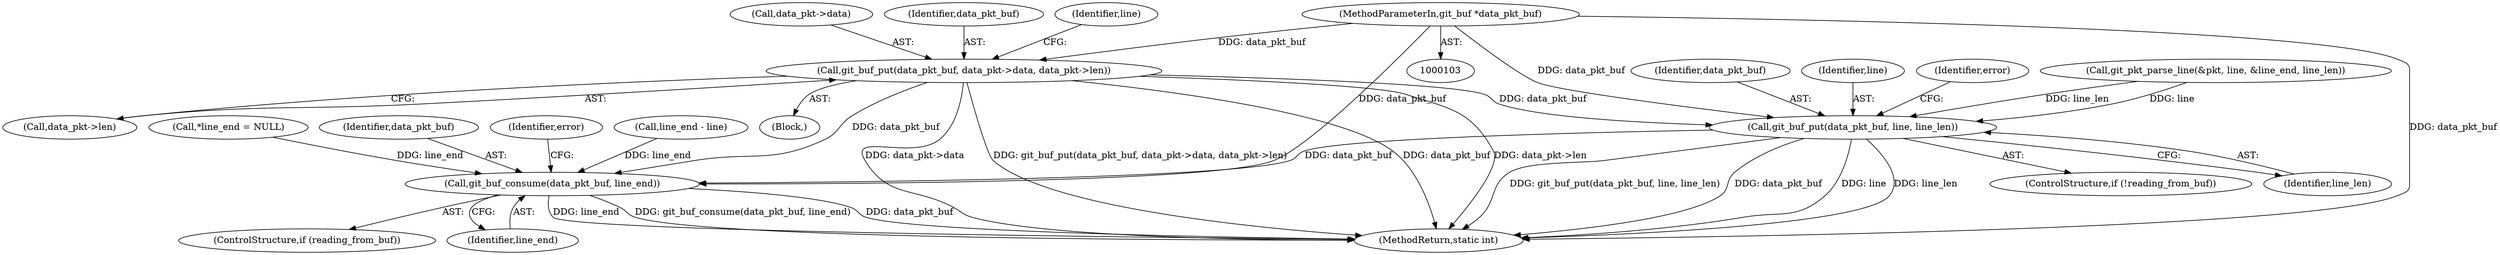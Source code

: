 digraph "0_libgit2_2fdef641fd0dd2828bd948234ae86de75221a11a_0@pointer" {
"1000127" [label="(Call,git_buf_put(data_pkt_buf, data_pkt->data, data_pkt->len))"];
"1000106" [label="(MethodParameterIn,git_buf *data_pkt_buf)"];
"1000179" [label="(Call,git_buf_put(data_pkt_buf, line, line_len))"];
"1000223" [label="(Call,git_buf_consume(data_pkt_buf, line_end))"];
"1000129" [label="(Call,data_pkt->data)"];
"1000111" [label="(Call,*line_end = NULL)"];
"1000106" [label="(MethodParameterIn,git_buf *data_pkt_buf)"];
"1000132" [label="(Call,data_pkt->len)"];
"1000224" [label="(Identifier,data_pkt_buf)"];
"1000180" [label="(Identifier,data_pkt_buf)"];
"1000126" [label="(Block,)"];
"1000176" [label="(ControlStructure,if (!reading_from_buf))"];
"1000181" [label="(Identifier,line)"];
"1000128" [label="(Identifier,data_pkt_buf)"];
"1000136" [label="(Identifier,line)"];
"1000228" [label="(MethodReturn,static int)"];
"1000227" [label="(Identifier,error)"];
"1000184" [label="(Identifier,error)"];
"1000223" [label="(Call,git_buf_consume(data_pkt_buf, line_end))"];
"1000225" [label="(Identifier,line_end)"];
"1000127" [label="(Call,git_buf_put(data_pkt_buf, data_pkt->data, data_pkt->len))"];
"1000164" [label="(Call,git_pkt_parse_line(&pkt, line, &line_end, line_len))"];
"1000182" [label="(Identifier,line_len)"];
"1000179" [label="(Call,git_buf_put(data_pkt_buf, line, line_len))"];
"1000195" [label="(Call,line_end - line)"];
"1000221" [label="(ControlStructure,if (reading_from_buf))"];
"1000127" -> "1000126"  [label="AST: "];
"1000127" -> "1000132"  [label="CFG: "];
"1000128" -> "1000127"  [label="AST: "];
"1000129" -> "1000127"  [label="AST: "];
"1000132" -> "1000127"  [label="AST: "];
"1000136" -> "1000127"  [label="CFG: "];
"1000127" -> "1000228"  [label="DDG: data_pkt_buf"];
"1000127" -> "1000228"  [label="DDG: data_pkt->len"];
"1000127" -> "1000228"  [label="DDG: data_pkt->data"];
"1000127" -> "1000228"  [label="DDG: git_buf_put(data_pkt_buf, data_pkt->data, data_pkt->len)"];
"1000106" -> "1000127"  [label="DDG: data_pkt_buf"];
"1000127" -> "1000179"  [label="DDG: data_pkt_buf"];
"1000127" -> "1000223"  [label="DDG: data_pkt_buf"];
"1000106" -> "1000103"  [label="AST: "];
"1000106" -> "1000228"  [label="DDG: data_pkt_buf"];
"1000106" -> "1000179"  [label="DDG: data_pkt_buf"];
"1000106" -> "1000223"  [label="DDG: data_pkt_buf"];
"1000179" -> "1000176"  [label="AST: "];
"1000179" -> "1000182"  [label="CFG: "];
"1000180" -> "1000179"  [label="AST: "];
"1000181" -> "1000179"  [label="AST: "];
"1000182" -> "1000179"  [label="AST: "];
"1000184" -> "1000179"  [label="CFG: "];
"1000179" -> "1000228"  [label="DDG: line"];
"1000179" -> "1000228"  [label="DDG: line_len"];
"1000179" -> "1000228"  [label="DDG: git_buf_put(data_pkt_buf, line, line_len)"];
"1000179" -> "1000228"  [label="DDG: data_pkt_buf"];
"1000164" -> "1000179"  [label="DDG: line"];
"1000164" -> "1000179"  [label="DDG: line_len"];
"1000179" -> "1000223"  [label="DDG: data_pkt_buf"];
"1000223" -> "1000221"  [label="AST: "];
"1000223" -> "1000225"  [label="CFG: "];
"1000224" -> "1000223"  [label="AST: "];
"1000225" -> "1000223"  [label="AST: "];
"1000227" -> "1000223"  [label="CFG: "];
"1000223" -> "1000228"  [label="DDG: line_end"];
"1000223" -> "1000228"  [label="DDG: git_buf_consume(data_pkt_buf, line_end)"];
"1000223" -> "1000228"  [label="DDG: data_pkt_buf"];
"1000111" -> "1000223"  [label="DDG: line_end"];
"1000195" -> "1000223"  [label="DDG: line_end"];
}
